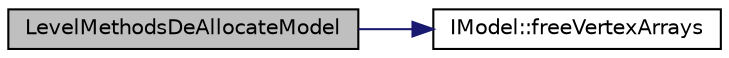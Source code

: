 digraph "LevelMethodsDeAllocateModel"
{
 // LATEX_PDF_SIZE
  edge [fontname="Helvetica",fontsize="10",labelfontname="Helvetica",labelfontsize="10"];
  node [fontname="Helvetica",fontsize="10",shape=record];
  rankdir="LR";
  Node1 [label="LevelMethodsDeAllocateModel",height=0.2,width=0.4,color="black", fillcolor="grey75", style="filled", fontcolor="black",tooltip=" "];
  Node1 -> Node2 [color="midnightblue",fontsize="10",style="solid"];
  Node2 [label="IModel::freeVertexArrays",height=0.2,width=0.4,color="black", fillcolor="white", style="filled",URL="$class_i_model.html#ab269c67ff7d0ceae8c81d8a6fcd55673",tooltip=" "];
}
